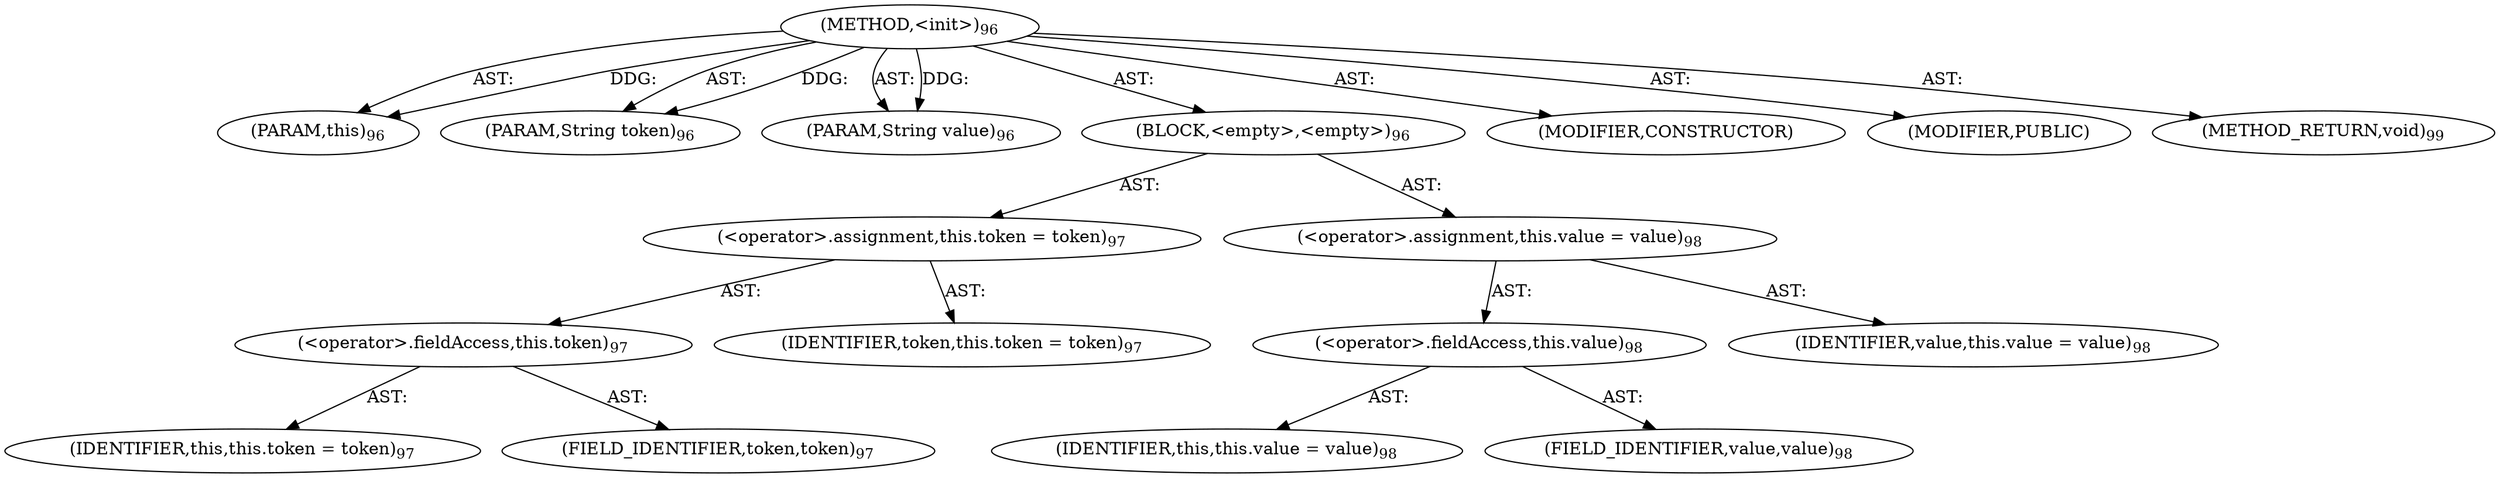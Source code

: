 digraph "&lt;init&gt;" {  
"111669149696" [label = <(METHOD,&lt;init&gt;)<SUB>96</SUB>> ]
"115964116994" [label = <(PARAM,this)<SUB>96</SUB>> ]
"115964117016" [label = <(PARAM,String token)<SUB>96</SUB>> ]
"115964117017" [label = <(PARAM,String value)<SUB>96</SUB>> ]
"25769803776" [label = <(BLOCK,&lt;empty&gt;,&lt;empty&gt;)<SUB>96</SUB>> ]
"30064771073" [label = <(&lt;operator&gt;.assignment,this.token = token)<SUB>97</SUB>> ]
"30064771074" [label = <(&lt;operator&gt;.fieldAccess,this.token)<SUB>97</SUB>> ]
"68719476738" [label = <(IDENTIFIER,this,this.token = token)<SUB>97</SUB>> ]
"55834574848" [label = <(FIELD_IDENTIFIER,token,token)<SUB>97</SUB>> ]
"68719476793" [label = <(IDENTIFIER,token,this.token = token)<SUB>97</SUB>> ]
"30064771075" [label = <(&lt;operator&gt;.assignment,this.value = value)<SUB>98</SUB>> ]
"30064771076" [label = <(&lt;operator&gt;.fieldAccess,this.value)<SUB>98</SUB>> ]
"68719476739" [label = <(IDENTIFIER,this,this.value = value)<SUB>98</SUB>> ]
"55834574849" [label = <(FIELD_IDENTIFIER,value,value)<SUB>98</SUB>> ]
"68719476794" [label = <(IDENTIFIER,value,this.value = value)<SUB>98</SUB>> ]
"133143986176" [label = <(MODIFIER,CONSTRUCTOR)> ]
"133143986177" [label = <(MODIFIER,PUBLIC)> ]
"128849018880" [label = <(METHOD_RETURN,void)<SUB>99</SUB>> ]
  "111669149696" -> "115964116994"  [ label = "AST: "] 
  "111669149696" -> "115964117016"  [ label = "AST: "] 
  "111669149696" -> "115964117017"  [ label = "AST: "] 
  "111669149696" -> "25769803776"  [ label = "AST: "] 
  "111669149696" -> "133143986176"  [ label = "AST: "] 
  "111669149696" -> "133143986177"  [ label = "AST: "] 
  "111669149696" -> "128849018880"  [ label = "AST: "] 
  "25769803776" -> "30064771073"  [ label = "AST: "] 
  "25769803776" -> "30064771075"  [ label = "AST: "] 
  "30064771073" -> "30064771074"  [ label = "AST: "] 
  "30064771073" -> "68719476793"  [ label = "AST: "] 
  "30064771074" -> "68719476738"  [ label = "AST: "] 
  "30064771074" -> "55834574848"  [ label = "AST: "] 
  "30064771075" -> "30064771076"  [ label = "AST: "] 
  "30064771075" -> "68719476794"  [ label = "AST: "] 
  "30064771076" -> "68719476739"  [ label = "AST: "] 
  "30064771076" -> "55834574849"  [ label = "AST: "] 
  "111669149696" -> "115964116994"  [ label = "DDG: "] 
  "111669149696" -> "115964117016"  [ label = "DDG: "] 
  "111669149696" -> "115964117017"  [ label = "DDG: "] 
}
